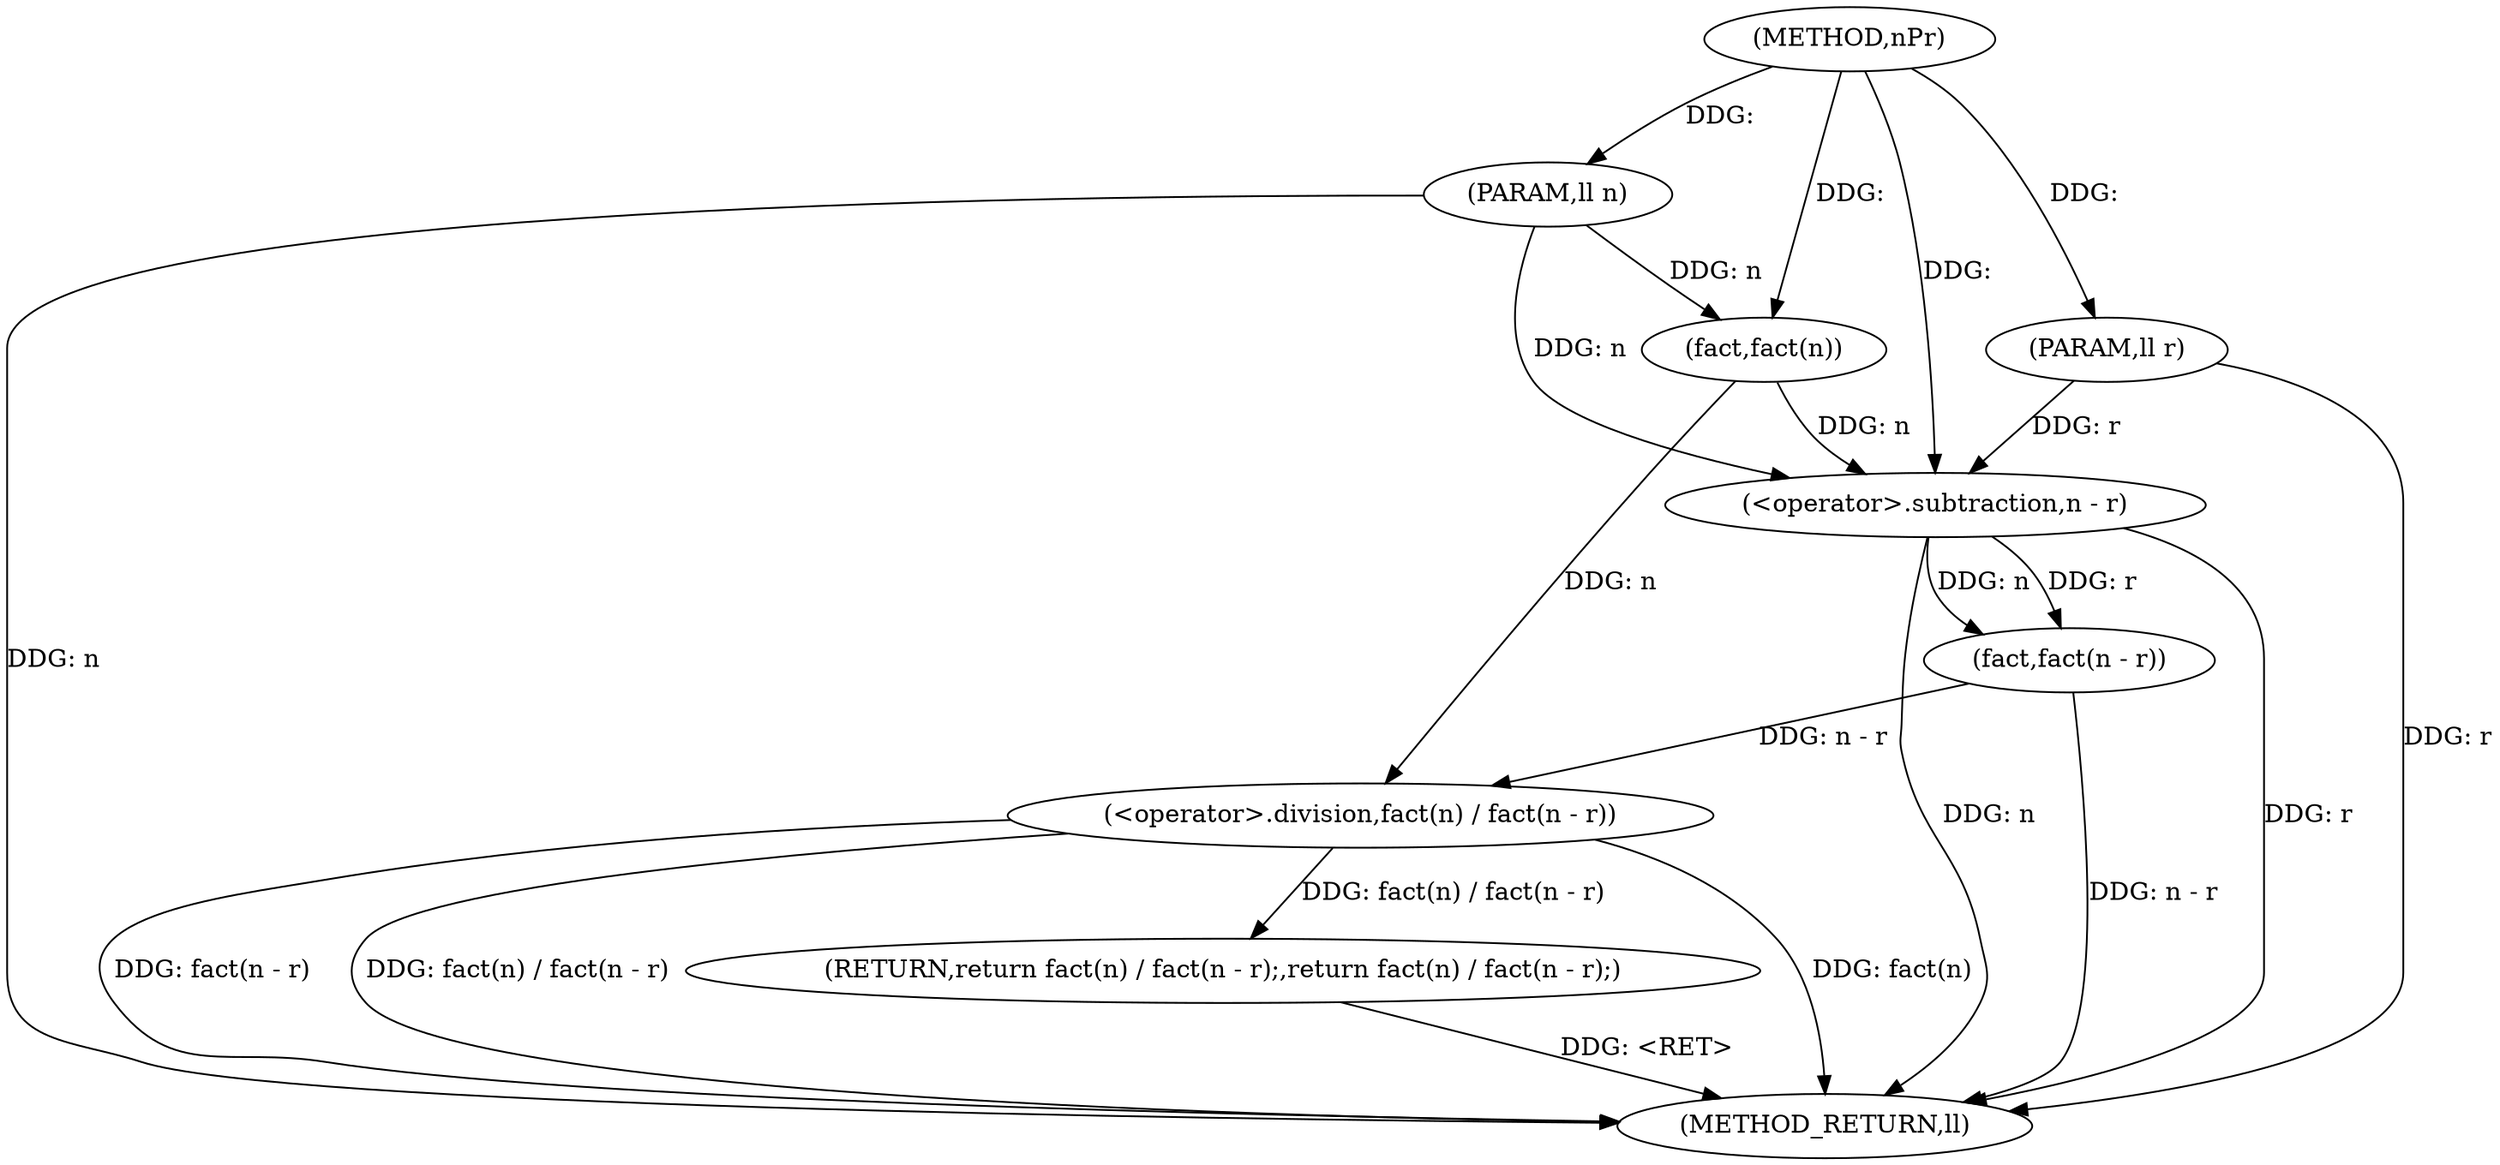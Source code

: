 digraph "nPr" {  
"1000457" [label = "(METHOD,nPr)" ]
"1000469" [label = "(METHOD_RETURN,ll)" ]
"1000458" [label = "(PARAM,ll n)" ]
"1000459" [label = "(PARAM,ll r)" ]
"1000461" [label = "(RETURN,return fact(n) / fact(n - r);,return fact(n) / fact(n - r);)" ]
"1000462" [label = "(<operator>.division,fact(n) / fact(n - r))" ]
"1000463" [label = "(fact,fact(n))" ]
"1000465" [label = "(fact,fact(n - r))" ]
"1000466" [label = "(<operator>.subtraction,n - r)" ]
  "1000458" -> "1000469"  [ label = "DDG: n"] 
  "1000459" -> "1000469"  [ label = "DDG: r"] 
  "1000462" -> "1000469"  [ label = "DDG: fact(n)"] 
  "1000466" -> "1000469"  [ label = "DDG: n"] 
  "1000466" -> "1000469"  [ label = "DDG: r"] 
  "1000465" -> "1000469"  [ label = "DDG: n - r"] 
  "1000462" -> "1000469"  [ label = "DDG: fact(n - r)"] 
  "1000462" -> "1000469"  [ label = "DDG: fact(n) / fact(n - r)"] 
  "1000461" -> "1000469"  [ label = "DDG: <RET>"] 
  "1000457" -> "1000458"  [ label = "DDG: "] 
  "1000457" -> "1000459"  [ label = "DDG: "] 
  "1000462" -> "1000461"  [ label = "DDG: fact(n) / fact(n - r)"] 
  "1000463" -> "1000462"  [ label = "DDG: n"] 
  "1000465" -> "1000462"  [ label = "DDG: n - r"] 
  "1000458" -> "1000463"  [ label = "DDG: n"] 
  "1000457" -> "1000463"  [ label = "DDG: "] 
  "1000466" -> "1000465"  [ label = "DDG: n"] 
  "1000466" -> "1000465"  [ label = "DDG: r"] 
  "1000463" -> "1000466"  [ label = "DDG: n"] 
  "1000458" -> "1000466"  [ label = "DDG: n"] 
  "1000457" -> "1000466"  [ label = "DDG: "] 
  "1000459" -> "1000466"  [ label = "DDG: r"] 
}
